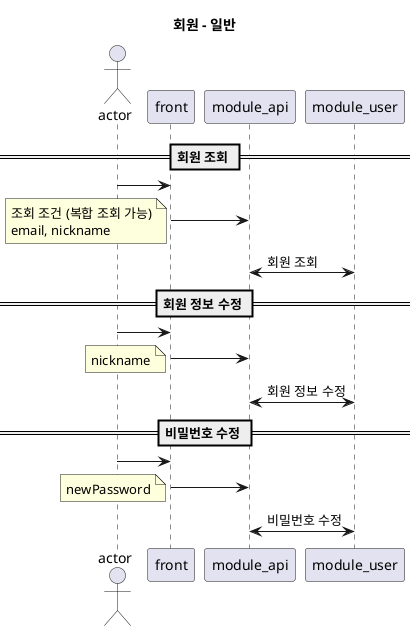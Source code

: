@startuml

title <b> 회원 - 일반 </b>

actor actor
participant front
participant module_api
participant module_user

== 회원 조회 ==
actor -> front
front -> module_api
note left:조회 조건 (복합 조회 가능)\nemail, nickname
module_api <-> module_user: 회원 조회

== 회원 정보 수정 ==
actor -> front
front -> module_api
note left: nickname
module_api <-> module_user: 회원 정보 수정

== 비밀번호 수정 ==
actor -> front
front -> module_api
note left: newPassword
module_api <-> module_user: 비밀번호 수정

@enduml
